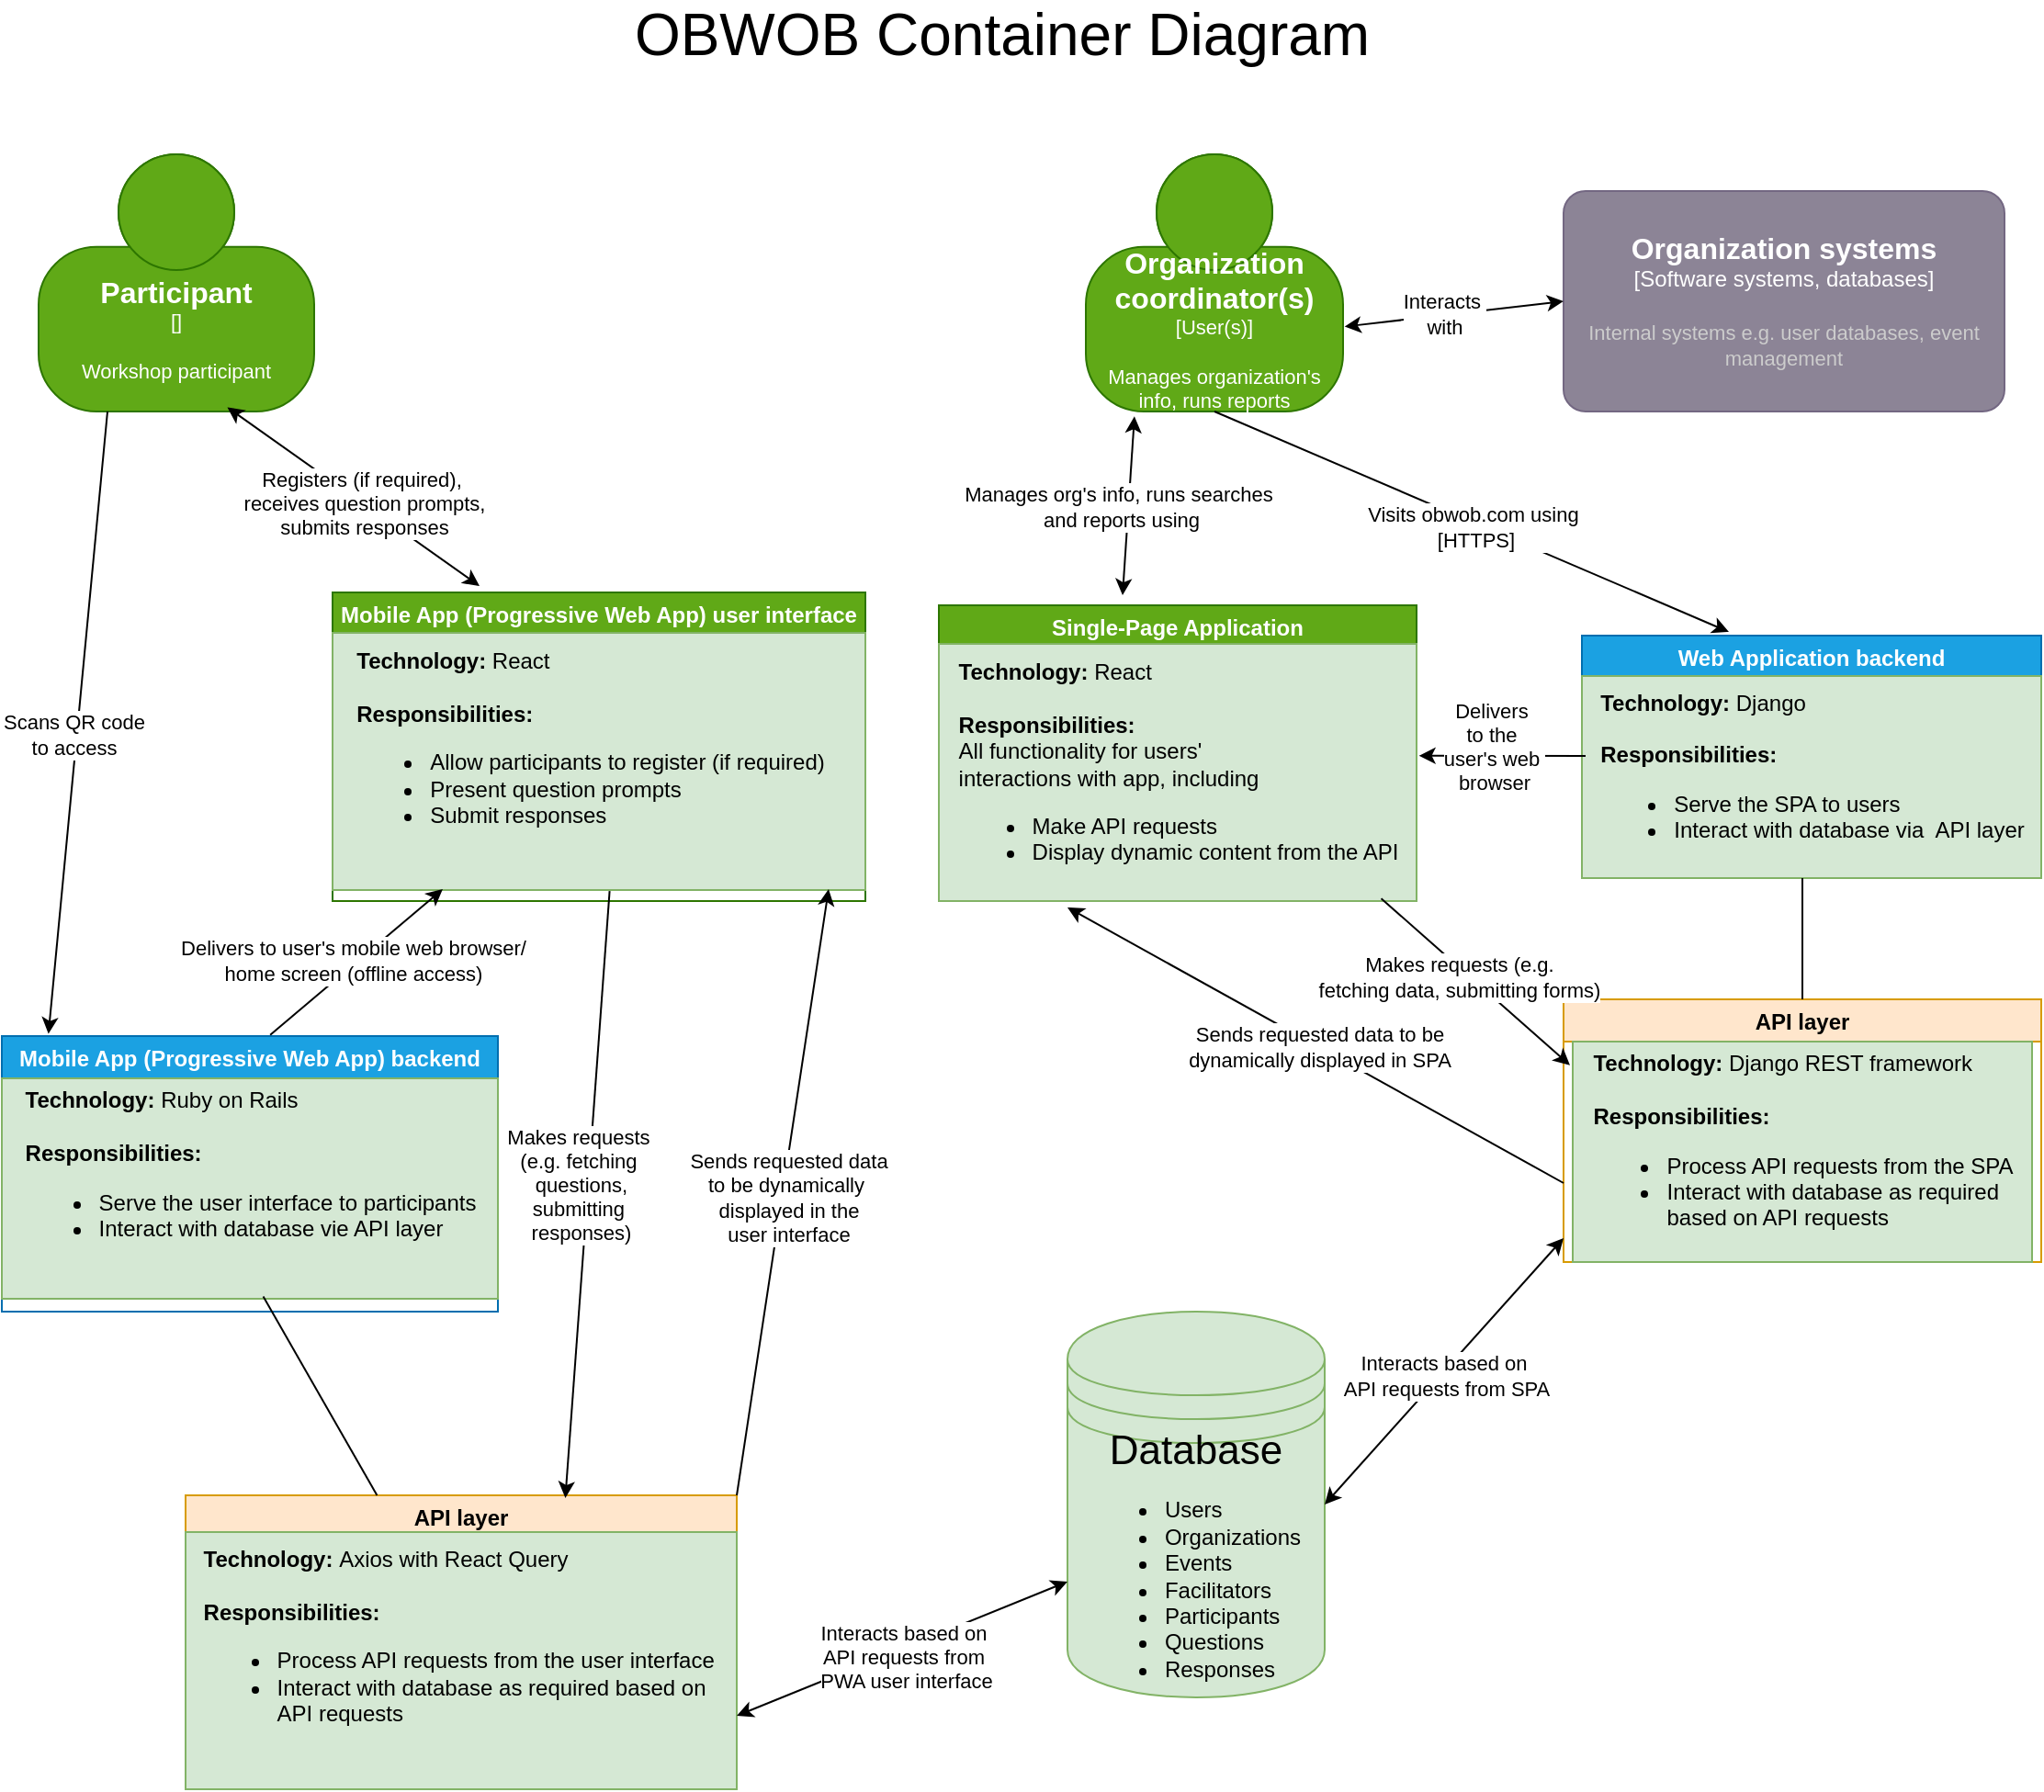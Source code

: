 <mxfile version="24.7.17">
  <diagram name="Page-1" id="Haewlsi_iovVv61Tuty4">
    <mxGraphModel dx="1050" dy="557" grid="1" gridSize="10" guides="1" tooltips="1" connect="1" arrows="1" fold="1" page="1" pageScale="1" pageWidth="1169" pageHeight="827" math="0" shadow="0">
      <root>
        <mxCell id="0" />
        <mxCell id="1" parent="0" />
        <object placeholders="1" c4Name="Participant" c4Type="" c4Description="Workshop participant" label="&lt;font style=&quot;font-size: 16px&quot;&gt;&lt;b&gt;%c4Name%&lt;/b&gt;&lt;/font&gt;&lt;div&gt;[%c4Type%]&lt;/div&gt;&lt;br&gt;&lt;div&gt;&lt;font style=&quot;font-size: 11px&quot;&gt;&lt;font color=&quot;#ffffff&quot;&gt;%c4Description%&lt;/font&gt;&lt;/div&gt;" id="6MHDGr1IVYE9pwsXuLm0-26">
          <mxCell style="html=1;fontSize=11;dashed=0;whiteSpace=wrap;shape=mxgraph.c4.person2;align=center;metaEdit=1;points=[[0.5,0,0],[1,0.5,0],[1,0.75,0],[0.75,1,0],[0.5,1,0],[0.25,1,0],[0,0.75,0],[0,0.5,0]];resizable=1;movable=1;rotatable=1;deletable=1;editable=1;locked=0;connectable=1;fillColor=#60a917;strokeColor=#2D7600;fontColor=#ffffff;" parent="1" vertex="1">
            <mxGeometry x="60" y="120" width="150" height="140" as="geometry" />
          </mxCell>
        </object>
        <object placeholders="1" c4Name="Organization coordinator(s)" c4Type="User(s)" c4Description="Manages organization&#39;s info, runs reports" label="&lt;font style=&quot;font-size: 16px&quot;&gt;&lt;b&gt;%c4Name%&lt;/b&gt;&lt;/font&gt;&lt;div&gt;[%c4Type%]&lt;/div&gt;&lt;br&gt;&lt;div&gt;&lt;font style=&quot;font-size: 11px&quot;&gt;&lt;font color=&quot;#ffffff&quot;&gt;%c4Description%&lt;/font&gt;&lt;/div&gt;" id="6MHDGr1IVYE9pwsXuLm0-28">
          <mxCell style="html=1;fontSize=11;dashed=0;whiteSpace=wrap;fillColor=#60a917;strokeColor=#2D7600;shape=mxgraph.c4.person2;align=center;metaEdit=1;points=[[0.5,0,0],[1,0.5,0],[1,0.75,0],[0.75,1,0],[0.5,1,0],[0.25,1,0],[0,0.75,0],[0,0.5,0]];resizable=1;movable=1;rotatable=1;deletable=1;editable=1;locked=0;connectable=1;fontColor=#ffffff;" parent="1" vertex="1">
            <mxGeometry x="630" y="120" width="140" height="140" as="geometry" />
          </mxCell>
        </object>
        <mxCell id="6MHDGr1IVYE9pwsXuLm0-37" value="&lt;font style=&quot;font-size: 32px;&quot;&gt;OBWOB Container Diagram&lt;/font&gt;" style="text;html=1;align=center;verticalAlign=middle;whiteSpace=wrap;rounded=0;" parent="1" vertex="1">
          <mxGeometry x="302" y="40" width="565" height="30" as="geometry" />
        </mxCell>
        <mxCell id="6MHDGr1IVYE9pwsXuLm0-29" value="&lt;font style=&quot;font-size: 22px;&quot;&gt;Database&lt;/font&gt;&lt;div style=&quot;text-align: left;&quot;&gt;&lt;ul&gt;&lt;li&gt;Users&lt;/li&gt;&lt;li&gt;Organizations&lt;/li&gt;&lt;li&gt;&lt;font style=&quot;font-size: 12px;&quot;&gt;Events&lt;/font&gt;&lt;/li&gt;&lt;li&gt;Facilitators&lt;/li&gt;&lt;li&gt;Participants&lt;/li&gt;&lt;li&gt;Questions&lt;/li&gt;&lt;li&gt;Responses&lt;/li&gt;&lt;/ul&gt;&lt;/div&gt;" style="shape=datastore;whiteSpace=wrap;html=1;fillColor=#d5e8d4;strokeColor=#82b366;" parent="1" vertex="1">
          <mxGeometry x="620" y="750" width="140" height="210" as="geometry" />
        </mxCell>
        <mxCell id="VveSuCs8Nsfqt1c0xHVb-4" value="Web Application backend" style="swimlane;startSize=23;fillColor=#1ba1e2;strokeColor=#006EAF;container=0;fontColor=#ffffff;" vertex="1" parent="1">
          <mxGeometry x="900" y="382" width="250" height="128" as="geometry" />
        </mxCell>
        <mxCell id="VveSuCs8Nsfqt1c0xHVb-6" value="&lt;div style=&quot;text-align: left;&quot;&gt;&lt;b style=&quot;background-color: initial;&quot;&gt;Technology: &lt;/b&gt;&lt;span style=&quot;background-color: initial;&quot;&gt;Django&amp;nbsp;&lt;/span&gt;&lt;br&gt;&lt;/div&gt;&lt;div style=&quot;text-align: left;&quot;&gt;&lt;b style=&quot;background-color: initial;&quot;&gt;&lt;br&gt;&lt;/b&gt;&lt;/div&gt;&lt;div style=&quot;text-align: left;&quot;&gt;&lt;b style=&quot;background-color: initial;&quot;&gt;Responsibilities:&lt;/b&gt;&lt;br&gt;&lt;/div&gt;&lt;div style=&quot;text-align: left;&quot;&gt;&lt;ul&gt;&lt;li&gt;Serve the SPA to users&lt;/li&gt;&lt;li&gt;Interact with database via&amp;nbsp; API layer&lt;/li&gt;&lt;/ul&gt;&lt;/div&gt;" style="text;html=1;align=center;verticalAlign=middle;resizable=0;points=[];autosize=1;strokeColor=#82b366;fillColor=#d5e8d4;container=0;" vertex="1" parent="VveSuCs8Nsfqt1c0xHVb-4">
          <mxGeometry y="22" width="250" height="110" as="geometry" />
        </mxCell>
        <mxCell id="VveSuCs8Nsfqt1c0xHVb-7" value="Single-Page Application" style="swimlane;startSize=23;fillColor=#60a917;strokeColor=#2D7600;container=0;fontColor=#ffffff;" vertex="1" parent="1">
          <mxGeometry x="550" y="365.5" width="260" height="161" as="geometry" />
        </mxCell>
        <mxCell id="VveSuCs8Nsfqt1c0xHVb-8" value="&lt;div style=&quot;text-align: left;&quot;&gt;&lt;b style=&quot;background-color: initial;&quot;&gt;Technology: &lt;/b&gt;&lt;span style=&quot;background-color: initial;&quot;&gt;React&lt;/span&gt;&lt;br&gt;&lt;/div&gt;&lt;div style=&quot;text-align: left;&quot;&gt;&lt;b style=&quot;background-color: initial;&quot;&gt;&lt;br&gt;&lt;/b&gt;&lt;/div&gt;&lt;div style=&quot;text-align: left;&quot;&gt;&lt;b style=&quot;background-color: initial;&quot;&gt;Responsibilities:&lt;/b&gt;&lt;br&gt;&lt;/div&gt;&lt;div style=&quot;text-align: left;&quot;&gt;&lt;span style=&quot;background-color: initial;&quot;&gt;All functionality for users&#39;&amp;nbsp;&lt;/span&gt;&lt;/div&gt;&lt;div style=&quot;text-align: left;&quot;&gt;&lt;span style=&quot;background-color: initial;&quot;&gt;interactions&amp;nbsp;&lt;/span&gt;&lt;span style=&quot;background-color: initial;&quot;&gt;with app, including&lt;/span&gt;&lt;/div&gt;&lt;div style=&quot;text-align: left;&quot;&gt;&lt;ul&gt;&lt;li&gt;Make API requests&lt;/li&gt;&lt;li&gt;Display dynamic content from the API&lt;/li&gt;&lt;/ul&gt;&lt;/div&gt;" style="text;html=1;align=center;verticalAlign=middle;resizable=0;points=[];autosize=1;strokeColor=#82b366;fillColor=#d5e8d4;container=0;" vertex="1" parent="VveSuCs8Nsfqt1c0xHVb-7">
          <mxGeometry y="21" width="260" height="140" as="geometry" />
        </mxCell>
        <mxCell id="VveSuCs8Nsfqt1c0xHVb-9" value="" style="endArrow=classic;html=1;rounded=0;exitX=0.5;exitY=1;exitDx=0;exitDy=0;exitPerimeter=0;" edge="1" parent="1" source="6MHDGr1IVYE9pwsXuLm0-28">
          <mxGeometry width="50" height="50" relative="1" as="geometry">
            <mxPoint x="940" y="260" as="sourcePoint" />
            <mxPoint x="980" y="380" as="targetPoint" />
          </mxGeometry>
        </mxCell>
        <mxCell id="VveSuCs8Nsfqt1c0xHVb-10" value="Visits obwob.com using&amp;nbsp;&lt;div&gt;[HTTPS]&lt;/div&gt;" style="edgeLabel;html=1;align=center;verticalAlign=middle;resizable=0;points=[];" vertex="1" connectable="0" parent="VveSuCs8Nsfqt1c0xHVb-9">
          <mxGeometry x="0.017" y="-2" relative="1" as="geometry">
            <mxPoint as="offset" />
          </mxGeometry>
        </mxCell>
        <mxCell id="VveSuCs8Nsfqt1c0xHVb-11" value="" style="endArrow=classic;html=1;rounded=0;exitX=0.008;exitY=0.395;exitDx=0;exitDy=0;exitPerimeter=0;entryX=1.005;entryY=0.435;entryDx=0;entryDy=0;entryPerimeter=0;" edge="1" parent="1" source="VveSuCs8Nsfqt1c0xHVb-6" target="VveSuCs8Nsfqt1c0xHVb-8">
          <mxGeometry width="50" height="50" relative="1" as="geometry">
            <mxPoint x="580" y="470" as="sourcePoint" />
            <mxPoint x="780" y="440" as="targetPoint" />
          </mxGeometry>
        </mxCell>
        <mxCell id="VveSuCs8Nsfqt1c0xHVb-12" value="Delivers&amp;nbsp;&lt;div&gt;to the&amp;nbsp;&lt;/div&gt;&lt;div&gt;user&#39;s web&amp;nbsp;&lt;/div&gt;&lt;div&gt;browser&lt;div&gt;&lt;br&gt;&lt;/div&gt;&lt;/div&gt;" style="edgeLabel;html=1;align=center;verticalAlign=middle;resizable=0;points=[];" vertex="1" connectable="0" parent="VveSuCs8Nsfqt1c0xHVb-11">
          <mxGeometry x="0.103" y="1" relative="1" as="geometry">
            <mxPoint as="offset" />
          </mxGeometry>
        </mxCell>
        <mxCell id="VveSuCs8Nsfqt1c0xHVb-16" value="Mobile App (Progressive Web App) user interface" style="swimlane;startSize=23;fillColor=#60a917;strokeColor=#2D7600;container=0;fontColor=#ffffff;" vertex="1" parent="1">
          <mxGeometry x="220" y="358.5" width="290" height="168" as="geometry" />
        </mxCell>
        <mxCell id="VveSuCs8Nsfqt1c0xHVb-17" value="&lt;div style=&quot;text-align: left;&quot;&gt;&lt;b style=&quot;background-color: initial;&quot;&gt;Technology: &lt;/b&gt;&lt;span style=&quot;background-color: initial;&quot;&gt;React&lt;/span&gt;&lt;/div&gt;&lt;div style=&quot;text-align: left;&quot;&gt;&lt;b&gt;&lt;br&gt;&lt;/b&gt;&lt;/div&gt;&lt;div style=&quot;text-align: left;&quot;&gt;&lt;b&gt;Responsibilities:&lt;/b&gt;&lt;/div&gt;&lt;div style=&quot;text-align: left;&quot;&gt;&lt;ul&gt;&lt;li&gt;Allow participants to register (if required)&amp;nbsp; &amp;nbsp;&lt;/li&gt;&lt;li&gt;Present question prompts&lt;/li&gt;&lt;li&gt;Submit responses&lt;/li&gt;&lt;/ul&gt;&lt;/div&gt;&lt;div style=&quot;text-align: left;&quot;&gt;&lt;span style=&quot;background-color: initial;&quot;&gt;&lt;br&gt;&lt;/span&gt;&lt;/div&gt;" style="text;html=1;align=center;verticalAlign=middle;resizable=0;points=[];autosize=1;strokeColor=#82b366;fillColor=#d5e8d4;container=0;" vertex="1" parent="VveSuCs8Nsfqt1c0xHVb-16">
          <mxGeometry y="22" width="290" height="140" as="geometry" />
        </mxCell>
        <mxCell id="VveSuCs8Nsfqt1c0xHVb-18" value="API layer" style="swimlane;startSize=23;fillColor=#ffe6cc;strokeColor=#d79b00;container=0;" vertex="1" parent="1">
          <mxGeometry x="890" y="580" width="260" height="143" as="geometry" />
        </mxCell>
        <mxCell id="VveSuCs8Nsfqt1c0xHVb-19" value="&lt;div style=&quot;text-align: left;&quot;&gt;&lt;b style=&quot;background-color: initial;&quot;&gt;Technology: &lt;/b&gt;&lt;span style=&quot;background-color: initial;&quot;&gt;Django REST framework&lt;/span&gt;&lt;br&gt;&lt;/div&gt;&lt;div style=&quot;text-align: left;&quot;&gt;&lt;b style=&quot;background-color: initial;&quot;&gt;&lt;br&gt;&lt;/b&gt;&lt;/div&gt;&lt;div style=&quot;text-align: left;&quot;&gt;&lt;b style=&quot;background-color: initial;&quot;&gt;Responsibilities:&lt;/b&gt;&lt;br&gt;&lt;/div&gt;&lt;div style=&quot;text-align: left;&quot;&gt;&lt;ul&gt;&lt;li&gt;Process API requests from the SPA&lt;/li&gt;&lt;li&gt;Interact with database as required&amp;nbsp;&lt;br&gt;based on API requests&lt;/li&gt;&lt;/ul&gt;&lt;/div&gt;" style="text;html=1;align=center;verticalAlign=middle;resizable=0;points=[];autosize=1;strokeColor=#82b366;fillColor=#d5e8d4;container=0;" vertex="1" parent="VveSuCs8Nsfqt1c0xHVb-18">
          <mxGeometry x="5" y="23" width="250" height="120" as="geometry" />
        </mxCell>
        <object placeholders="1" c4Name="Organization systems" c4Type="Software systems, databases" c4Description="Internal systems e.g. user databases, event management" label="&lt;font style=&quot;font-size: 16px&quot;&gt;&lt;b&gt;%c4Name%&lt;/b&gt;&lt;/font&gt;&lt;div&gt;[%c4Type%]&lt;/div&gt;&lt;br&gt;&lt;div&gt;&lt;font style=&quot;font-size: 11px&quot;&gt;&lt;font color=&quot;#cccccc&quot;&gt;%c4Description%&lt;/font&gt;&lt;/div&gt;" id="6MHDGr1IVYE9pwsXuLm0-55">
          <mxCell style="rounded=1;whiteSpace=wrap;html=1;labelBackgroundColor=none;fillColor=#8C8496;fontColor=#ffffff;align=center;arcSize=10;strokeColor=#736782;metaEdit=1;resizable=0;points=[[0.25,0,0],[0.5,0,0],[0.75,0,0],[1,0.25,0],[1,0.5,0],[1,0.75,0],[0.75,1,0],[0.5,1,0],[0.25,1,0],[0,0.75,0],[0,0.5,0],[0,0.25,0]];" parent="1" vertex="1">
            <mxGeometry x="890" y="140" width="240" height="120" as="geometry" />
          </mxCell>
        </object>
        <mxCell id="VveSuCs8Nsfqt1c0xHVb-22" value="" style="endArrow=classic;html=1;rounded=0;exitX=0.926;exitY=0.99;exitDx=0;exitDy=0;exitPerimeter=0;entryX=-0.006;entryY=0.107;entryDx=0;entryDy=0;entryPerimeter=0;" edge="1" parent="1" source="VveSuCs8Nsfqt1c0xHVb-8" target="VveSuCs8Nsfqt1c0xHVb-19">
          <mxGeometry width="50" height="50" relative="1" as="geometry">
            <mxPoint x="630" y="660" as="sourcePoint" />
            <mxPoint x="680" y="610" as="targetPoint" />
          </mxGeometry>
        </mxCell>
        <mxCell id="VveSuCs8Nsfqt1c0xHVb-23" value="Makes requests (e.g.&lt;div&gt;fetching data, submitting forms)&lt;/div&gt;" style="edgeLabel;html=1;align=center;verticalAlign=middle;resizable=0;points=[];" vertex="1" connectable="0" parent="VveSuCs8Nsfqt1c0xHVb-22">
          <mxGeometry x="0.052" y="-2" relative="1" as="geometry">
            <mxPoint x="-11" y="-7" as="offset" />
          </mxGeometry>
        </mxCell>
        <mxCell id="VveSuCs8Nsfqt1c0xHVb-24" value="" style="endArrow=none;html=1;rounded=0;exitX=0.5;exitY=0;exitDx=0;exitDy=0;" edge="1" parent="1" source="VveSuCs8Nsfqt1c0xHVb-18">
          <mxGeometry width="50" height="50" relative="1" as="geometry">
            <mxPoint x="970" y="564" as="sourcePoint" />
            <mxPoint x="1020" y="514" as="targetPoint" />
          </mxGeometry>
        </mxCell>
        <mxCell id="VveSuCs8Nsfqt1c0xHVb-26" value="" style="endArrow=classic;startArrow=classic;html=1;rounded=0;exitX=1;exitY=0.5;exitDx=0;exitDy=0;" edge="1" parent="1" source="6MHDGr1IVYE9pwsXuLm0-29">
          <mxGeometry width="50" height="50" relative="1" as="geometry">
            <mxPoint x="630" y="660" as="sourcePoint" />
            <mxPoint x="890" y="710" as="targetPoint" />
          </mxGeometry>
        </mxCell>
        <mxCell id="VveSuCs8Nsfqt1c0xHVb-27" value="Interacts based on&amp;nbsp;&lt;div&gt;API requests from SPA&lt;/div&gt;" style="edgeLabel;html=1;align=center;verticalAlign=middle;resizable=0;points=[];" vertex="1" connectable="0" parent="VveSuCs8Nsfqt1c0xHVb-26">
          <mxGeometry x="-0.013" y="-2" relative="1" as="geometry">
            <mxPoint as="offset" />
          </mxGeometry>
        </mxCell>
        <mxCell id="VveSuCs8Nsfqt1c0xHVb-28" value="" style="endArrow=classic;startArrow=classic;html=1;rounded=0;entryX=0.189;entryY=1.019;entryDx=0;entryDy=0;entryPerimeter=0;" edge="1" parent="1" target="6MHDGr1IVYE9pwsXuLm0-28">
          <mxGeometry width="50" height="50" relative="1" as="geometry">
            <mxPoint x="650" y="360" as="sourcePoint" />
            <mxPoint x="630" y="280" as="targetPoint" />
          </mxGeometry>
        </mxCell>
        <mxCell id="VveSuCs8Nsfqt1c0xHVb-29" value="Manages org&#39;s info, runs searches&amp;nbsp;&lt;div&gt;and reports using&lt;/div&gt;" style="edgeLabel;html=1;align=center;verticalAlign=middle;resizable=0;points=[];" vertex="1" connectable="0" parent="VveSuCs8Nsfqt1c0xHVb-28">
          <mxGeometry x="-0.013" y="4" relative="1" as="geometry">
            <mxPoint as="offset" />
          </mxGeometry>
        </mxCell>
        <mxCell id="VveSuCs8Nsfqt1c0xHVb-34" value="Mobile App (Progressive Web App) backend" style="swimlane;startSize=23;fillColor=#1ba1e2;strokeColor=#006EAF;container=0;fontColor=#ffffff;" vertex="1" parent="1">
          <mxGeometry x="40" y="600" width="270" height="150" as="geometry" />
        </mxCell>
        <mxCell id="VveSuCs8Nsfqt1c0xHVb-35" value="&lt;div style=&quot;text-align: left;&quot;&gt;&lt;b style=&quot;background-color: initial;&quot;&gt;Technology: &lt;/b&gt;&lt;span style=&quot;background-color: initial;&quot;&gt;Ruby on Rails&lt;/span&gt;&lt;/div&gt;&lt;div style=&quot;text-align: left;&quot;&gt;&lt;b&gt;&lt;br&gt;&lt;/b&gt;&lt;/div&gt;&lt;div style=&quot;text-align: left;&quot;&gt;&lt;b&gt;Responsibilities:&lt;/b&gt;&lt;/div&gt;&lt;div style=&quot;text-align: left;&quot;&gt;&lt;ul&gt;&lt;li&gt;Serve the user interface to participants&lt;/li&gt;&lt;li&gt;Interact with database vie API layer&lt;/li&gt;&lt;/ul&gt;&lt;/div&gt;&lt;div style=&quot;text-align: left;&quot;&gt;&lt;span style=&quot;background-color: initial;&quot;&gt;&lt;br&gt;&lt;/span&gt;&lt;/div&gt;" style="text;html=1;align=center;verticalAlign=middle;resizable=0;points=[];autosize=1;strokeColor=#82b366;fillColor=#d5e8d4;container=0;" vertex="1" parent="VveSuCs8Nsfqt1c0xHVb-34">
          <mxGeometry y="23" width="270" height="120" as="geometry" />
        </mxCell>
        <mxCell id="VveSuCs8Nsfqt1c0xHVb-36" value="" style="endArrow=classic;html=1;rounded=0;exitX=0.25;exitY=1;exitDx=0;exitDy=0;exitPerimeter=0;entryX=0.094;entryY=-0.008;entryDx=0;entryDy=0;entryPerimeter=0;" edge="1" parent="1" source="6MHDGr1IVYE9pwsXuLm0-26" target="VveSuCs8Nsfqt1c0xHVb-34">
          <mxGeometry width="50" height="50" relative="1" as="geometry">
            <mxPoint x="350" y="510" as="sourcePoint" />
            <mxPoint x="400" y="460" as="targetPoint" />
          </mxGeometry>
        </mxCell>
        <mxCell id="VveSuCs8Nsfqt1c0xHVb-37" value="Scans QR code&lt;div&gt;to access&lt;/div&gt;" style="edgeLabel;html=1;align=center;verticalAlign=middle;resizable=0;points=[];" vertex="1" connectable="0" parent="VveSuCs8Nsfqt1c0xHVb-36">
          <mxGeometry x="0.039" y="-2" relative="1" as="geometry">
            <mxPoint as="offset" />
          </mxGeometry>
        </mxCell>
        <mxCell id="VveSuCs8Nsfqt1c0xHVb-38" value="" style="endArrow=classic;html=1;rounded=0;exitX=0.541;exitY=-0.004;exitDx=0;exitDy=0;exitPerimeter=0;" edge="1" parent="1" source="VveSuCs8Nsfqt1c0xHVb-34">
          <mxGeometry width="50" height="50" relative="1" as="geometry">
            <mxPoint x="370" y="510" as="sourcePoint" />
            <mxPoint x="280" y="520" as="targetPoint" />
          </mxGeometry>
        </mxCell>
        <mxCell id="VveSuCs8Nsfqt1c0xHVb-39" value="Delivers to user&#39;s mobile web browser/&lt;div&gt;home screen (offline access)&lt;/div&gt;" style="edgeLabel;html=1;align=center;verticalAlign=middle;resizable=0;points=[];" vertex="1" connectable="0" parent="VveSuCs8Nsfqt1c0xHVb-38">
          <mxGeometry x="-0.014" y="2" relative="1" as="geometry">
            <mxPoint as="offset" />
          </mxGeometry>
        </mxCell>
        <mxCell id="VveSuCs8Nsfqt1c0xHVb-40" value="" style="endArrow=classic;startArrow=classic;html=1;rounded=0;entryX=0.685;entryY=0.984;entryDx=0;entryDy=0;entryPerimeter=0;" edge="1" parent="1" target="6MHDGr1IVYE9pwsXuLm0-26">
          <mxGeometry width="50" height="50" relative="1" as="geometry">
            <mxPoint x="300" y="355" as="sourcePoint" />
            <mxPoint x="420" y="460" as="targetPoint" />
          </mxGeometry>
        </mxCell>
        <mxCell id="VveSuCs8Nsfqt1c0xHVb-41" value="Registers (if required),&amp;nbsp;&lt;div&gt;receives question prompts,&lt;/div&gt;&lt;div&gt;submits responses&lt;/div&gt;" style="edgeLabel;html=1;align=center;verticalAlign=middle;resizable=0;points=[];" vertex="1" connectable="0" parent="VveSuCs8Nsfqt1c0xHVb-40">
          <mxGeometry x="-0.078" relative="1" as="geometry">
            <mxPoint as="offset" />
          </mxGeometry>
        </mxCell>
        <mxCell id="VveSuCs8Nsfqt1c0xHVb-42" value="API layer" style="swimlane;startSize=23;fillColor=#ffe6cc;strokeColor=#d79b00;container=0;" vertex="1" parent="1">
          <mxGeometry x="140" y="850" width="300" height="160" as="geometry" />
        </mxCell>
        <mxCell id="VveSuCs8Nsfqt1c0xHVb-43" value="&lt;div style=&quot;text-align: left;&quot;&gt;&lt;b style=&quot;background-color: initial;&quot;&gt;Technology: &lt;/b&gt;&lt;span style=&quot;background-color: initial;&quot;&gt;Axios with React Query&lt;/span&gt;&lt;/div&gt;&lt;div style=&quot;text-align: left;&quot;&gt;&lt;b&gt;&lt;br&gt;&lt;/b&gt;&lt;/div&gt;&lt;div style=&quot;text-align: left;&quot;&gt;&lt;b&gt;Responsibilities:&lt;/b&gt;&lt;/div&gt;&lt;div style=&quot;text-align: left;&quot;&gt;&lt;ul&gt;&lt;li&gt;&lt;span style=&quot;background-color: initial;&quot;&gt;Process API requests from the user interface&amp;nbsp;&lt;/span&gt;&lt;/li&gt;&lt;li&gt;&lt;span style=&quot;background-color: initial;&quot;&gt;Interact with database as required based on&lt;br&gt;&lt;/span&gt;API requests&lt;/li&gt;&lt;/ul&gt;&lt;/div&gt;&lt;div style=&quot;text-align: left;&quot;&gt;&lt;span style=&quot;background-color: initial;&quot;&gt;&lt;br&gt;&lt;/span&gt;&lt;/div&gt;" style="text;html=1;align=center;verticalAlign=middle;resizable=0;points=[];autosize=1;strokeColor=#82b366;fillColor=#d5e8d4;container=0;" vertex="1" parent="VveSuCs8Nsfqt1c0xHVb-42">
          <mxGeometry y="20" width="300" height="140" as="geometry" />
        </mxCell>
        <mxCell id="VveSuCs8Nsfqt1c0xHVb-44" value="" style="endArrow=none;html=1;rounded=0;entryX=0.527;entryY=0.99;entryDx=0;entryDy=0;entryPerimeter=0;" edge="1" parent="1" source="VveSuCs8Nsfqt1c0xHVb-42" target="VveSuCs8Nsfqt1c0xHVb-35">
          <mxGeometry width="50" height="50" relative="1" as="geometry">
            <mxPoint x="212" y="789" as="sourcePoint" />
            <mxPoint x="610" y="670" as="targetPoint" />
          </mxGeometry>
        </mxCell>
        <mxCell id="VveSuCs8Nsfqt1c0xHVb-45" value="" style="endArrow=classic;html=1;rounded=0;" edge="1" parent="1">
          <mxGeometry width="50" height="50" relative="1" as="geometry">
            <mxPoint x="890" y="680" as="sourcePoint" />
            <mxPoint x="620" y="530" as="targetPoint" />
          </mxGeometry>
        </mxCell>
        <mxCell id="VveSuCs8Nsfqt1c0xHVb-46" value="Sends requested data to be&lt;div&gt;dynamically displayed in SPA&lt;/div&gt;" style="edgeLabel;html=1;align=center;verticalAlign=middle;resizable=0;points=[];" vertex="1" connectable="0" parent="VveSuCs8Nsfqt1c0xHVb-45">
          <mxGeometry x="-0.009" relative="1" as="geometry">
            <mxPoint as="offset" />
          </mxGeometry>
        </mxCell>
        <mxCell id="VveSuCs8Nsfqt1c0xHVb-47" value="" style="endArrow=classic;html=1;rounded=0;exitX=0.52;exitY=1.004;exitDx=0;exitDy=0;exitPerimeter=0;entryX=0.689;entryY=0.009;entryDx=0;entryDy=0;entryPerimeter=0;" edge="1" parent="1" source="VveSuCs8Nsfqt1c0xHVb-17" target="VveSuCs8Nsfqt1c0xHVb-42">
          <mxGeometry width="50" height="50" relative="1" as="geometry">
            <mxPoint x="370" y="530" as="sourcePoint" />
            <mxPoint x="340" y="780" as="targetPoint" />
          </mxGeometry>
        </mxCell>
        <mxCell id="VveSuCs8Nsfqt1c0xHVb-48" value="Makes requests&amp;nbsp;&lt;div&gt;(e.g. fetching&amp;nbsp;&lt;/div&gt;&lt;div&gt;questions,&lt;/div&gt;&lt;div&gt;submitting&amp;nbsp;&lt;/div&gt;&lt;div&gt;responses)&lt;/div&gt;" style="edgeLabel;html=1;align=center;verticalAlign=middle;resizable=0;points=[];" vertex="1" connectable="0" parent="VveSuCs8Nsfqt1c0xHVb-47">
          <mxGeometry x="-0.032" y="-4" relative="1" as="geometry">
            <mxPoint as="offset" />
          </mxGeometry>
        </mxCell>
        <mxCell id="VveSuCs8Nsfqt1c0xHVb-49" value="" style="endArrow=classic;startArrow=classic;html=1;rounded=0;exitX=1;exitY=0.75;exitDx=0;exitDy=0;entryX=0;entryY=0.7;entryDx=0;entryDy=0;" edge="1" parent="1" source="VveSuCs8Nsfqt1c0xHVb-42" target="6MHDGr1IVYE9pwsXuLm0-29">
          <mxGeometry width="50" height="50" relative="1" as="geometry">
            <mxPoint x="490" y="700" as="sourcePoint" />
            <mxPoint x="540" y="650" as="targetPoint" />
          </mxGeometry>
        </mxCell>
        <mxCell id="VveSuCs8Nsfqt1c0xHVb-50" value="Interacts based on&amp;nbsp;&lt;div&gt;API requests from&amp;nbsp;&lt;/div&gt;&lt;div&gt;PWA user interface&lt;/div&gt;" style="edgeLabel;html=1;align=center;verticalAlign=middle;resizable=0;points=[];" vertex="1" connectable="0" parent="VveSuCs8Nsfqt1c0xHVb-49">
          <mxGeometry x="-0.014" y="-4" relative="1" as="geometry">
            <mxPoint x="1" as="offset" />
          </mxGeometry>
        </mxCell>
        <mxCell id="VveSuCs8Nsfqt1c0xHVb-51" value="" style="endArrow=classic;html=1;rounded=0;exitX=1;exitY=0;exitDx=0;exitDy=0;" edge="1" parent="1" source="VveSuCs8Nsfqt1c0xHVb-42">
          <mxGeometry width="50" height="50" relative="1" as="geometry">
            <mxPoint x="490" y="700" as="sourcePoint" />
            <mxPoint x="490" y="520" as="targetPoint" />
          </mxGeometry>
        </mxCell>
        <mxCell id="VveSuCs8Nsfqt1c0xHVb-52" value="Sends requested data&lt;div&gt;to be dynamically&amp;nbsp;&lt;/div&gt;&lt;div&gt;displayed in the&lt;/div&gt;&lt;div&gt;user interface&lt;/div&gt;" style="edgeLabel;html=1;align=center;verticalAlign=middle;resizable=0;points=[];" vertex="1" connectable="0" parent="VveSuCs8Nsfqt1c0xHVb-51">
          <mxGeometry x="-0.015" y="-3" relative="1" as="geometry">
            <mxPoint as="offset" />
          </mxGeometry>
        </mxCell>
        <mxCell id="VveSuCs8Nsfqt1c0xHVb-53" value="" style="endArrow=classic;startArrow=classic;html=1;rounded=0;entryX=0;entryY=0.5;entryDx=0;entryDy=0;entryPerimeter=0;exitX=1.006;exitY=0.67;exitDx=0;exitDy=0;exitPerimeter=0;" edge="1" parent="1" source="6MHDGr1IVYE9pwsXuLm0-28" target="6MHDGr1IVYE9pwsXuLm0-55">
          <mxGeometry width="50" height="50" relative="1" as="geometry">
            <mxPoint x="790" y="230" as="sourcePoint" />
            <mxPoint x="840" y="180" as="targetPoint" />
          </mxGeometry>
        </mxCell>
        <mxCell id="VveSuCs8Nsfqt1c0xHVb-54" value="Interacts&amp;nbsp;&lt;div&gt;with&lt;/div&gt;" style="edgeLabel;html=1;align=center;verticalAlign=middle;resizable=0;points=[];" vertex="1" connectable="0" parent="VveSuCs8Nsfqt1c0xHVb-53">
          <mxGeometry x="-0.099" y="1" relative="1" as="geometry">
            <mxPoint as="offset" />
          </mxGeometry>
        </mxCell>
      </root>
    </mxGraphModel>
  </diagram>
</mxfile>
